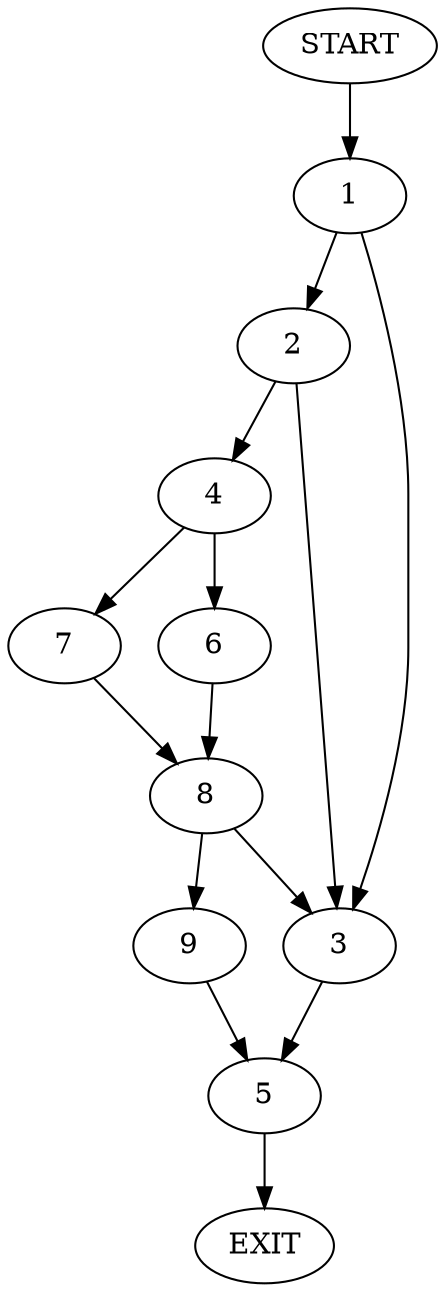 digraph {
0 [label="START"]
10 [label="EXIT"]
0 -> 1
1 -> 2
1 -> 3
2 -> 4
2 -> 3
3 -> 5
4 -> 6
4 -> 7
7 -> 8
6 -> 8
8 -> 9
8 -> 3
9 -> 5
5 -> 10
}

